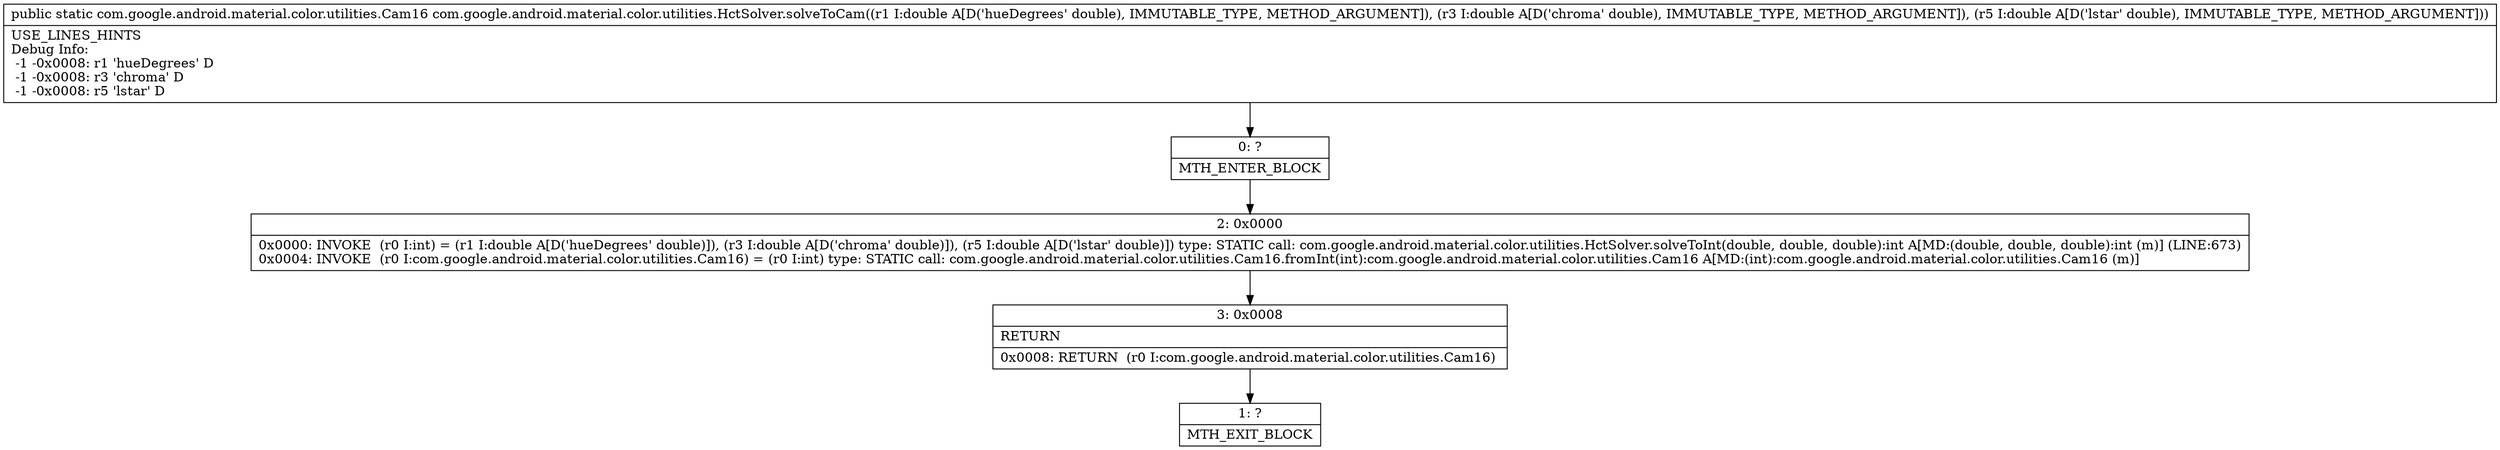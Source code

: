 digraph "CFG forcom.google.android.material.color.utilities.HctSolver.solveToCam(DDD)Lcom\/google\/android\/material\/color\/utilities\/Cam16;" {
Node_0 [shape=record,label="{0\:\ ?|MTH_ENTER_BLOCK\l}"];
Node_2 [shape=record,label="{2\:\ 0x0000|0x0000: INVOKE  (r0 I:int) = (r1 I:double A[D('hueDegrees' double)]), (r3 I:double A[D('chroma' double)]), (r5 I:double A[D('lstar' double)]) type: STATIC call: com.google.android.material.color.utilities.HctSolver.solveToInt(double, double, double):int A[MD:(double, double, double):int (m)] (LINE:673)\l0x0004: INVOKE  (r0 I:com.google.android.material.color.utilities.Cam16) = (r0 I:int) type: STATIC call: com.google.android.material.color.utilities.Cam16.fromInt(int):com.google.android.material.color.utilities.Cam16 A[MD:(int):com.google.android.material.color.utilities.Cam16 (m)]\l}"];
Node_3 [shape=record,label="{3\:\ 0x0008|RETURN\l|0x0008: RETURN  (r0 I:com.google.android.material.color.utilities.Cam16) \l}"];
Node_1 [shape=record,label="{1\:\ ?|MTH_EXIT_BLOCK\l}"];
MethodNode[shape=record,label="{public static com.google.android.material.color.utilities.Cam16 com.google.android.material.color.utilities.HctSolver.solveToCam((r1 I:double A[D('hueDegrees' double), IMMUTABLE_TYPE, METHOD_ARGUMENT]), (r3 I:double A[D('chroma' double), IMMUTABLE_TYPE, METHOD_ARGUMENT]), (r5 I:double A[D('lstar' double), IMMUTABLE_TYPE, METHOD_ARGUMENT]))  | USE_LINES_HINTS\lDebug Info:\l  \-1 \-0x0008: r1 'hueDegrees' D\l  \-1 \-0x0008: r3 'chroma' D\l  \-1 \-0x0008: r5 'lstar' D\l}"];
MethodNode -> Node_0;Node_0 -> Node_2;
Node_2 -> Node_3;
Node_3 -> Node_1;
}

